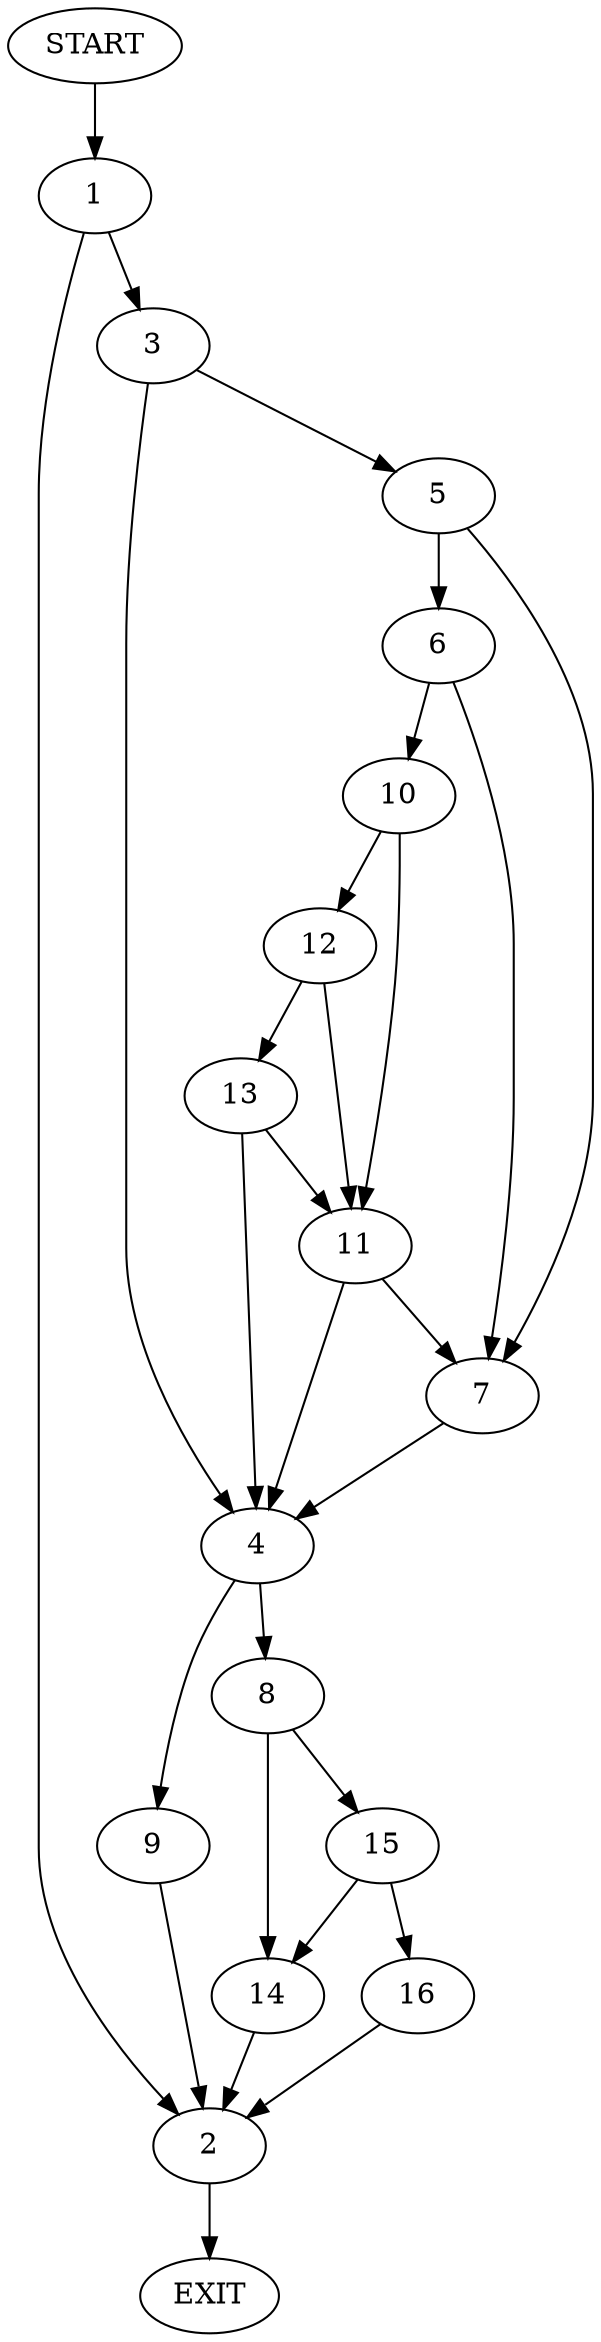 digraph {
0 [label="START"]
17 [label="EXIT"]
0 -> 1
1 -> 2
1 -> 3
3 -> 4
3 -> 5
2 -> 17
5 -> 6
5 -> 7
4 -> 8
4 -> 9
6 -> 7
6 -> 10
7 -> 4
10 -> 11
10 -> 12
12 -> 13
12 -> 11
11 -> 7
11 -> 4
13 -> 11
13 -> 4
8 -> 14
8 -> 15
9 -> 2
14 -> 2
15 -> 16
15 -> 14
16 -> 2
}
